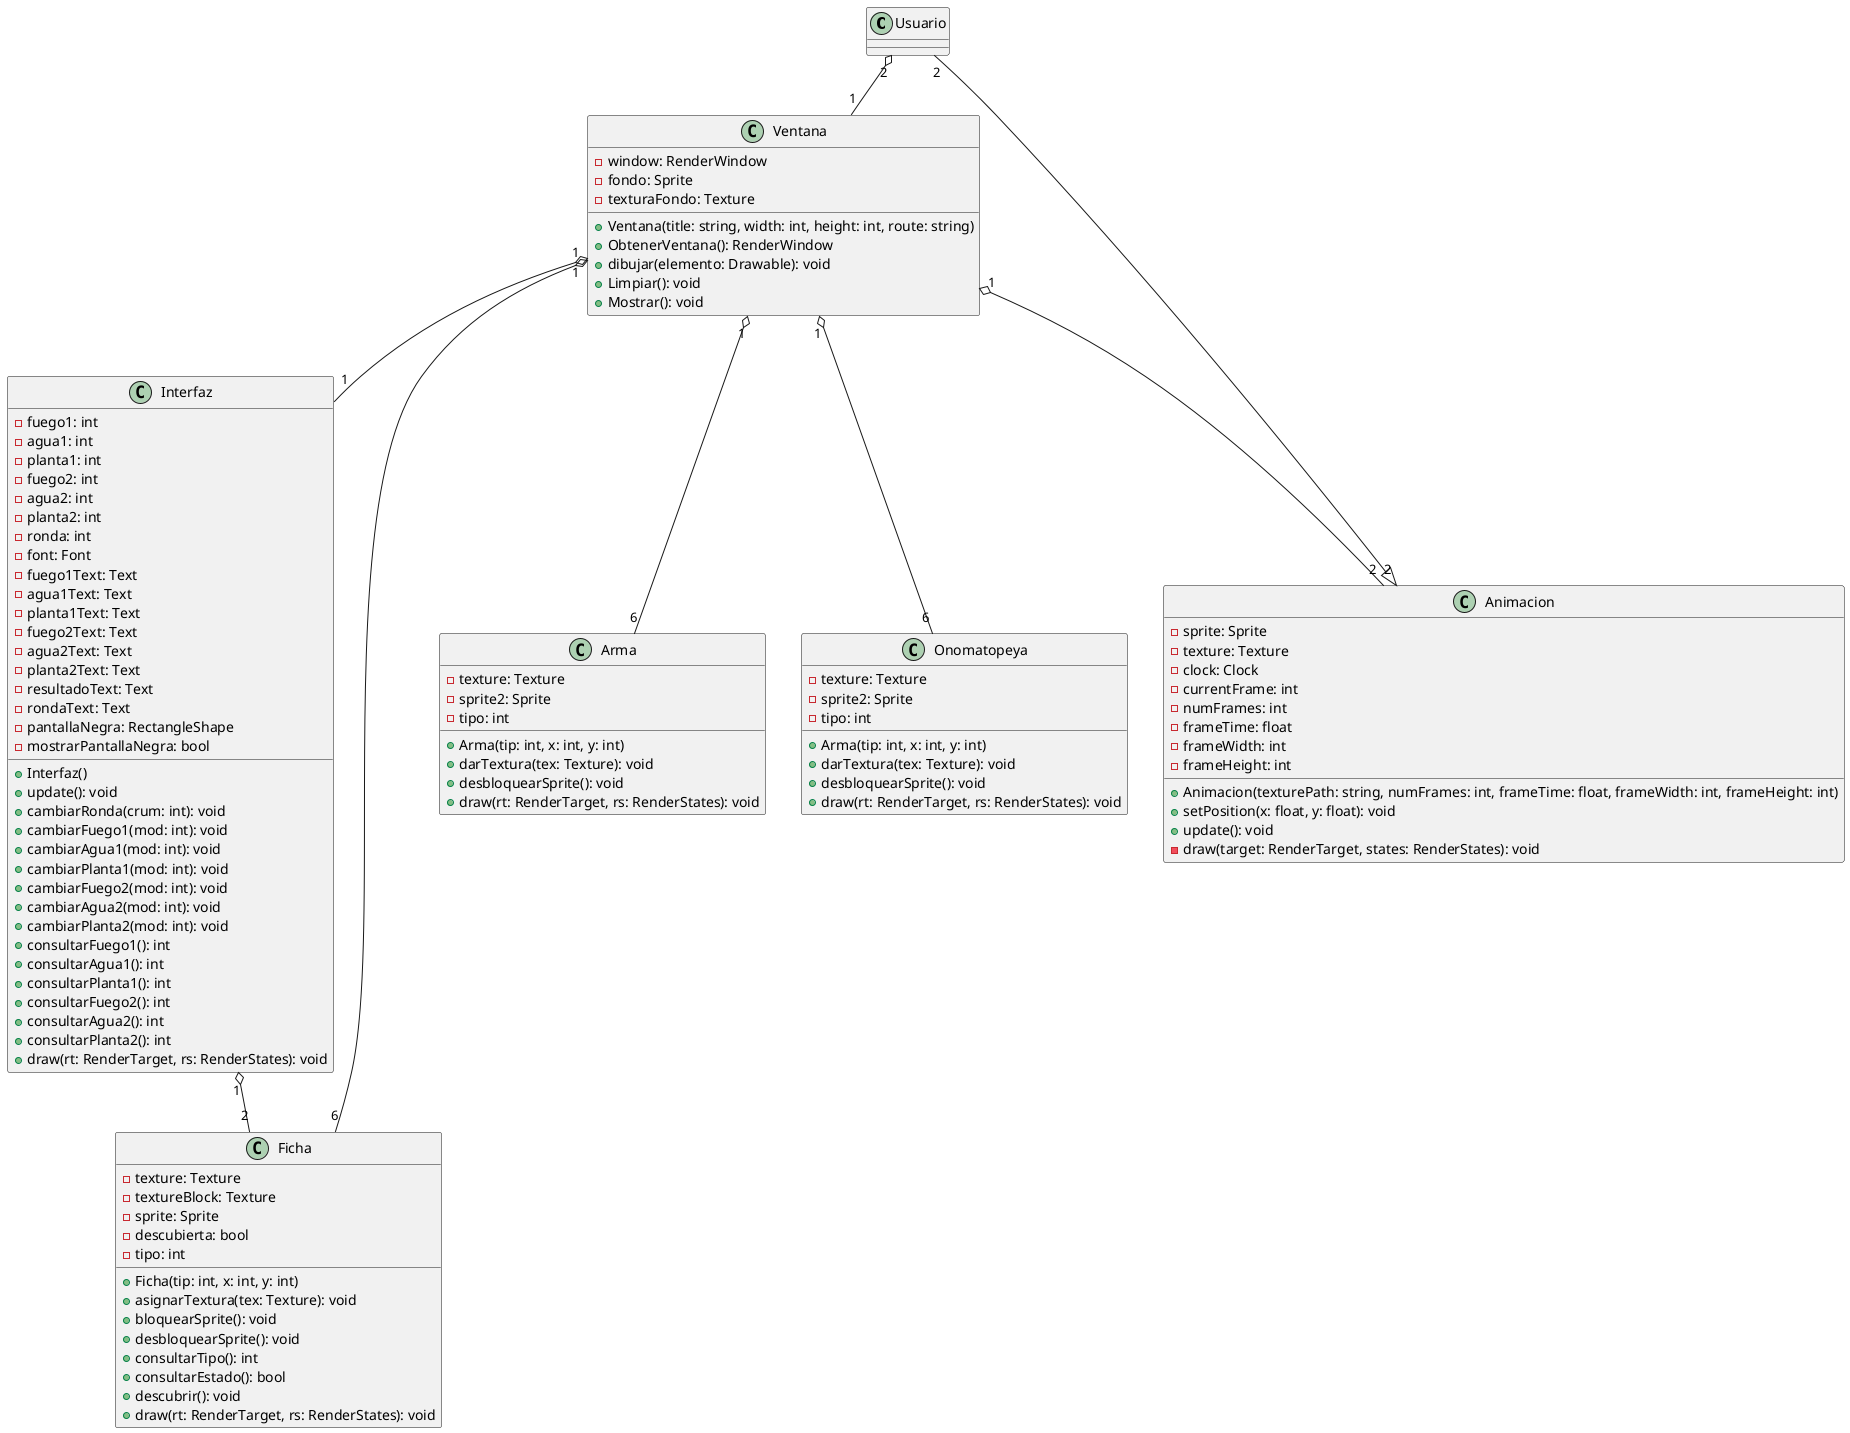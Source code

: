 @startuml diagrama

class Usuario{}

Ventana "1" o-- "1" Interfaz
Ventana "1"  o-- "6" Ficha
Ventana "1" o-- "6" Arma
Ventana "1" o-- "6" Onomatopeya
Ventana "1" o-- "2" Animacion
Interfaz "1" o-- "2" Ficha
Usuario "2" o-- "1" Ventana
Usuario "2" --|> "2" Animacion

class Ficha{
- texture: Texture
- textureBlock: Texture
- sprite: Sprite
- descubierta: bool
- tipo: int
+ Ficha(tip: int, x: int, y: int)
+ asignarTextura(tex: Texture): void
+ bloquearSprite(): void
+ desbloquearSprite(): void
+ consultarTipo(): int
+ consultarEstado(): bool
+ descubrir(): void
+ draw(rt: RenderTarget, rs: RenderStates): void
}

class Interfaz{
- fuego1: int
- agua1: int
- planta1: int
- fuego2: int
- agua2: int
- planta2: int
- ronda: int
- font: Font
- fuego1Text: Text
- agua1Text: Text
- planta1Text: Text
- fuego2Text: Text
- agua2Text: Text
- planta2Text: Text
- resultadoText: Text
- rondaText: Text
- pantallaNegra: RectangleShape
- mostrarPantallaNegra: bool
+ Interfaz()
+ update(): void
+ cambiarRonda(crum: int): void
+ cambiarFuego1(mod: int): void
+ cambiarAgua1(mod: int): void
+ cambiarPlanta1(mod: int): void
+ cambiarFuego2(mod: int): void
+ cambiarAgua2(mod: int): void
+ cambiarPlanta2(mod: int): void
+ consultarFuego1(): int
+ consultarAgua1(): int
+ consultarPlanta1(): int
+ consultarFuego2(): int
+ consultarAgua2(): int
+ consultarPlanta2(): int
+ draw(rt: RenderTarget, rs: RenderStates): void
}

class Ventana{
- window: RenderWindow
- fondo: Sprite
- texturaFondo: Texture
+ Ventana(title: string, width: int, height: int, route: string)
+ ObtenerVentana(): RenderWindow
+ dibujar(elemento: Drawable): void
+ Limpiar(): void
+ Mostrar(): void
}

class Arma{
- texture: Texture
- sprite2: Sprite
- tipo: int
+ Arma(tip: int, x: int, y: int)
+ darTextura(tex: Texture): void
+ desbloquearSprite(): void
+ draw(rt: RenderTarget, rs: RenderStates): void
}

class Onomatopeya{
- texture: Texture
- sprite2: Sprite
- tipo: int
+ Arma(tip: int, x: int, y: int)
+ darTextura(tex: Texture): void
+ desbloquearSprite(): void
+ draw(rt: RenderTarget, rs: RenderStates): void
}

class Animacion{
- sprite: Sprite
- texture: Texture
- clock: Clock
- currentFrame: int
- numFrames: int
- frameTime: float
- frameWidth: int
- frameHeight: int
+ Animacion(texturePath: string, numFrames: int, frameTime: float, frameWidth: int, frameHeight: int)
+ setPosition(x: float, y: float): void
+ update(): void
- draw(target: RenderTarget, states: RenderStates): void
}

@enduml